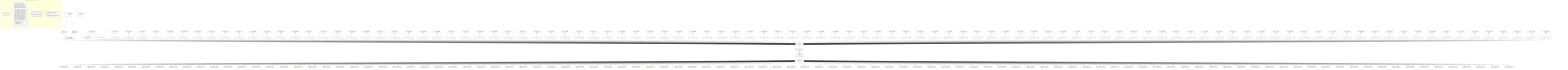 %%{init: {'themeVariables': { 'fontSize': '12px'}}}%%
graph TD
    classDef path fill:#eee,stroke:#000,color:#000
    classDef plan fill:#fff,stroke-width:1px,color:#000
    classDef itemplan fill:#fff,stroke-width:2px,color:#000
    classDef unbatchedplan fill:#dff,stroke-width:1px,color:#000
    classDef sideeffectplan fill:#fcc,stroke-width:2px,color:#000
    classDef bucket fill:#f6f6f6,color:#000,stroke-width:2px,text-align:left

    subgraph "Buckets for queries/v4/json-overflow"
    Bucket0("Bucket 0 (root)"):::bucket
    Bucket1("Bucket 1 (nullableBoundary)<br />Deps: 13, 15, 641, 25, 31, 37, 43, 49, 55, 61, 67, 73, 79, 85, 91, 97, 103, 109, 115, 121, 127, 133, 139, 145, 151, 157, 163, 169, 175, 181, 187, 193, 199, 205, 211, 217, 223, 229, 235, 241, 247, 253, 259, 265, 271, 277, 283, 289, 295, 301, 307, 313, 319, 325, 331, 337, 343, 349, 355, 361, 367, 373, 379, 385, 391, 397, 403, 409, 415, 421, 427, 433, 439, 445, 451, 457, 463, 469, 475, 481, 487, 493, 499, 505, 511, 517, 523, 529, 535, 541, 547, 553, 559, 565, 571, 577, 583, 589, 595, 601, 607, 613, 619, 625, 631, 637<br /><br />ROOT Connectionᐸ9ᐳ[15]<br />1: PgSelect[17]<br />2: PgSelectRows[19]"):::bucket
    Bucket2("Bucket 2 (listItem)<br /><br />ROOT __Item{2}ᐸ19ᐳ[20]"):::bucket
    Bucket3("Bucket 3 (nullableBoundary)<br />Deps: 21<br /><br />ROOT PgSelectSingle{2}ᐸpostᐳ[21]"):::bucket
    end
    Bucket0 --> Bucket1
    Bucket1 --> Bucket2
    Bucket2 --> Bucket3

    %% plan dependencies
    Object13{{"Object[13∈0] ➊<br />ᐸ{pgSettings,withPgClient}ᐳ"}}:::plan
    Access10{{"Access[10∈0] ➊<br />ᐸ2.pgSettingsᐳ"}}:::plan
    Access12{{"Access[12∈0] ➊<br />ᐸ2.withPgClientᐳ"}}:::plan
    Access10 & Access12 --> Object13
    PgFromExpression25{{"PgFromExpression[25∈0] ➊"}}:::plan
    Constant641{{"Constant[641∈0] ➊<br />ᐸ1ᐳ"}}:::plan
    Constant641 --> PgFromExpression25
    PgFromExpression31{{"PgFromExpression[31∈0] ➊"}}:::plan
    Constant642{{"Constant[642∈0] ➊<br />ᐸ2ᐳ"}}:::plan
    Constant642 --> PgFromExpression31
    PgFromExpression37{{"PgFromExpression[37∈0] ➊"}}:::plan
    Constant643{{"Constant[643∈0] ➊<br />ᐸ3ᐳ"}}:::plan
    Constant643 --> PgFromExpression37
    PgFromExpression43{{"PgFromExpression[43∈0] ➊"}}:::plan
    Constant644{{"Constant[644∈0] ➊<br />ᐸ4ᐳ"}}:::plan
    Constant644 --> PgFromExpression43
    PgFromExpression49{{"PgFromExpression[49∈0] ➊"}}:::plan
    Constant645{{"Constant[645∈0] ➊<br />ᐸ5ᐳ"}}:::plan
    Constant645 --> PgFromExpression49
    PgFromExpression55{{"PgFromExpression[55∈0] ➊"}}:::plan
    Constant646{{"Constant[646∈0] ➊<br />ᐸ6ᐳ"}}:::plan
    Constant646 --> PgFromExpression55
    PgFromExpression61{{"PgFromExpression[61∈0] ➊"}}:::plan
    Constant647{{"Constant[647∈0] ➊<br />ᐸ7ᐳ"}}:::plan
    Constant647 --> PgFromExpression61
    PgFromExpression67{{"PgFromExpression[67∈0] ➊"}}:::plan
    Constant648{{"Constant[648∈0] ➊<br />ᐸ8ᐳ"}}:::plan
    Constant648 --> PgFromExpression67
    PgFromExpression73{{"PgFromExpression[73∈0] ➊"}}:::plan
    Constant649{{"Constant[649∈0] ➊<br />ᐸ9ᐳ"}}:::plan
    Constant649 --> PgFromExpression73
    PgFromExpression79{{"PgFromExpression[79∈0] ➊"}}:::plan
    Constant650{{"Constant[650∈0] ➊<br />ᐸ10ᐳ"}}:::plan
    Constant650 --> PgFromExpression79
    PgFromExpression85{{"PgFromExpression[85∈0] ➊"}}:::plan
    Constant651{{"Constant[651∈0] ➊<br />ᐸ11ᐳ"}}:::plan
    Constant651 --> PgFromExpression85
    PgFromExpression91{{"PgFromExpression[91∈0] ➊"}}:::plan
    Constant652{{"Constant[652∈0] ➊<br />ᐸ12ᐳ"}}:::plan
    Constant652 --> PgFromExpression91
    PgFromExpression97{{"PgFromExpression[97∈0] ➊"}}:::plan
    Constant653{{"Constant[653∈0] ➊<br />ᐸ13ᐳ"}}:::plan
    Constant653 --> PgFromExpression97
    PgFromExpression103{{"PgFromExpression[103∈0] ➊"}}:::plan
    Constant654{{"Constant[654∈0] ➊<br />ᐸ14ᐳ"}}:::plan
    Constant654 --> PgFromExpression103
    PgFromExpression109{{"PgFromExpression[109∈0] ➊"}}:::plan
    Constant655{{"Constant[655∈0] ➊<br />ᐸ15ᐳ"}}:::plan
    Constant655 --> PgFromExpression109
    PgFromExpression115{{"PgFromExpression[115∈0] ➊"}}:::plan
    Constant656{{"Constant[656∈0] ➊<br />ᐸ16ᐳ"}}:::plan
    Constant656 --> PgFromExpression115
    PgFromExpression121{{"PgFromExpression[121∈0] ➊"}}:::plan
    Constant657{{"Constant[657∈0] ➊<br />ᐸ17ᐳ"}}:::plan
    Constant657 --> PgFromExpression121
    PgFromExpression127{{"PgFromExpression[127∈0] ➊"}}:::plan
    Constant658{{"Constant[658∈0] ➊<br />ᐸ18ᐳ"}}:::plan
    Constant658 --> PgFromExpression127
    PgFromExpression133{{"PgFromExpression[133∈0] ➊"}}:::plan
    Constant659{{"Constant[659∈0] ➊<br />ᐸ19ᐳ"}}:::plan
    Constant659 --> PgFromExpression133
    PgFromExpression139{{"PgFromExpression[139∈0] ➊"}}:::plan
    Constant660{{"Constant[660∈0] ➊<br />ᐸ20ᐳ"}}:::plan
    Constant660 --> PgFromExpression139
    PgFromExpression145{{"PgFromExpression[145∈0] ➊"}}:::plan
    Constant661{{"Constant[661∈0] ➊<br />ᐸ21ᐳ"}}:::plan
    Constant661 --> PgFromExpression145
    PgFromExpression151{{"PgFromExpression[151∈0] ➊"}}:::plan
    Constant662{{"Constant[662∈0] ➊<br />ᐸ22ᐳ"}}:::plan
    Constant662 --> PgFromExpression151
    PgFromExpression157{{"PgFromExpression[157∈0] ➊"}}:::plan
    Constant663{{"Constant[663∈0] ➊<br />ᐸ23ᐳ"}}:::plan
    Constant663 --> PgFromExpression157
    PgFromExpression163{{"PgFromExpression[163∈0] ➊"}}:::plan
    Constant664{{"Constant[664∈0] ➊<br />ᐸ24ᐳ"}}:::plan
    Constant664 --> PgFromExpression163
    PgFromExpression169{{"PgFromExpression[169∈0] ➊"}}:::plan
    Constant665{{"Constant[665∈0] ➊<br />ᐸ25ᐳ"}}:::plan
    Constant665 --> PgFromExpression169
    PgFromExpression175{{"PgFromExpression[175∈0] ➊"}}:::plan
    Constant666{{"Constant[666∈0] ➊<br />ᐸ26ᐳ"}}:::plan
    Constant666 --> PgFromExpression175
    PgFromExpression181{{"PgFromExpression[181∈0] ➊"}}:::plan
    Constant667{{"Constant[667∈0] ➊<br />ᐸ27ᐳ"}}:::plan
    Constant667 --> PgFromExpression181
    PgFromExpression187{{"PgFromExpression[187∈0] ➊"}}:::plan
    Constant668{{"Constant[668∈0] ➊<br />ᐸ28ᐳ"}}:::plan
    Constant668 --> PgFromExpression187
    PgFromExpression193{{"PgFromExpression[193∈0] ➊"}}:::plan
    Constant669{{"Constant[669∈0] ➊<br />ᐸ29ᐳ"}}:::plan
    Constant669 --> PgFromExpression193
    PgFromExpression199{{"PgFromExpression[199∈0] ➊"}}:::plan
    Constant670{{"Constant[670∈0] ➊<br />ᐸ30ᐳ"}}:::plan
    Constant670 --> PgFromExpression199
    PgFromExpression205{{"PgFromExpression[205∈0] ➊"}}:::plan
    Constant671{{"Constant[671∈0] ➊<br />ᐸ31ᐳ"}}:::plan
    Constant671 --> PgFromExpression205
    PgFromExpression211{{"PgFromExpression[211∈0] ➊"}}:::plan
    Constant672{{"Constant[672∈0] ➊<br />ᐸ32ᐳ"}}:::plan
    Constant672 --> PgFromExpression211
    PgFromExpression217{{"PgFromExpression[217∈0] ➊"}}:::plan
    Constant673{{"Constant[673∈0] ➊<br />ᐸ33ᐳ"}}:::plan
    Constant673 --> PgFromExpression217
    PgFromExpression223{{"PgFromExpression[223∈0] ➊"}}:::plan
    Constant674{{"Constant[674∈0] ➊<br />ᐸ34ᐳ"}}:::plan
    Constant674 --> PgFromExpression223
    PgFromExpression229{{"PgFromExpression[229∈0] ➊"}}:::plan
    Constant675{{"Constant[675∈0] ➊<br />ᐸ35ᐳ"}}:::plan
    Constant675 --> PgFromExpression229
    PgFromExpression235{{"PgFromExpression[235∈0] ➊"}}:::plan
    Constant676{{"Constant[676∈0] ➊<br />ᐸ36ᐳ"}}:::plan
    Constant676 --> PgFromExpression235
    PgFromExpression241{{"PgFromExpression[241∈0] ➊"}}:::plan
    Constant677{{"Constant[677∈0] ➊<br />ᐸ37ᐳ"}}:::plan
    Constant677 --> PgFromExpression241
    PgFromExpression247{{"PgFromExpression[247∈0] ➊"}}:::plan
    Constant678{{"Constant[678∈0] ➊<br />ᐸ38ᐳ"}}:::plan
    Constant678 --> PgFromExpression247
    PgFromExpression253{{"PgFromExpression[253∈0] ➊"}}:::plan
    Constant679{{"Constant[679∈0] ➊<br />ᐸ39ᐳ"}}:::plan
    Constant679 --> PgFromExpression253
    PgFromExpression259{{"PgFromExpression[259∈0] ➊"}}:::plan
    Constant680{{"Constant[680∈0] ➊<br />ᐸ40ᐳ"}}:::plan
    Constant680 --> PgFromExpression259
    PgFromExpression265{{"PgFromExpression[265∈0] ➊"}}:::plan
    Constant681{{"Constant[681∈0] ➊<br />ᐸ41ᐳ"}}:::plan
    Constant681 --> PgFromExpression265
    PgFromExpression271{{"PgFromExpression[271∈0] ➊"}}:::plan
    Constant682{{"Constant[682∈0] ➊<br />ᐸ42ᐳ"}}:::plan
    Constant682 --> PgFromExpression271
    PgFromExpression277{{"PgFromExpression[277∈0] ➊"}}:::plan
    Constant683{{"Constant[683∈0] ➊<br />ᐸ43ᐳ"}}:::plan
    Constant683 --> PgFromExpression277
    PgFromExpression283{{"PgFromExpression[283∈0] ➊"}}:::plan
    Constant684{{"Constant[684∈0] ➊<br />ᐸ44ᐳ"}}:::plan
    Constant684 --> PgFromExpression283
    PgFromExpression289{{"PgFromExpression[289∈0] ➊"}}:::plan
    Constant685{{"Constant[685∈0] ➊<br />ᐸ45ᐳ"}}:::plan
    Constant685 --> PgFromExpression289
    PgFromExpression295{{"PgFromExpression[295∈0] ➊"}}:::plan
    Constant686{{"Constant[686∈0] ➊<br />ᐸ46ᐳ"}}:::plan
    Constant686 --> PgFromExpression295
    PgFromExpression301{{"PgFromExpression[301∈0] ➊"}}:::plan
    Constant687{{"Constant[687∈0] ➊<br />ᐸ47ᐳ"}}:::plan
    Constant687 --> PgFromExpression301
    PgFromExpression307{{"PgFromExpression[307∈0] ➊"}}:::plan
    Constant688{{"Constant[688∈0] ➊<br />ᐸ48ᐳ"}}:::plan
    Constant688 --> PgFromExpression307
    PgFromExpression313{{"PgFromExpression[313∈0] ➊"}}:::plan
    Constant689{{"Constant[689∈0] ➊<br />ᐸ49ᐳ"}}:::plan
    Constant689 --> PgFromExpression313
    PgFromExpression319{{"PgFromExpression[319∈0] ➊"}}:::plan
    Constant690{{"Constant[690∈0] ➊<br />ᐸ50ᐳ"}}:::plan
    Constant690 --> PgFromExpression319
    PgFromExpression325{{"PgFromExpression[325∈0] ➊"}}:::plan
    Constant691{{"Constant[691∈0] ➊<br />ᐸ51ᐳ"}}:::plan
    Constant691 --> PgFromExpression325
    PgFromExpression331{{"PgFromExpression[331∈0] ➊"}}:::plan
    Constant692{{"Constant[692∈0] ➊<br />ᐸ52ᐳ"}}:::plan
    Constant692 --> PgFromExpression331
    PgFromExpression337{{"PgFromExpression[337∈0] ➊"}}:::plan
    Constant693{{"Constant[693∈0] ➊<br />ᐸ53ᐳ"}}:::plan
    Constant693 --> PgFromExpression337
    PgFromExpression343{{"PgFromExpression[343∈0] ➊"}}:::plan
    Constant694{{"Constant[694∈0] ➊<br />ᐸ54ᐳ"}}:::plan
    Constant694 --> PgFromExpression343
    PgFromExpression349{{"PgFromExpression[349∈0] ➊"}}:::plan
    Constant695{{"Constant[695∈0] ➊<br />ᐸ55ᐳ"}}:::plan
    Constant695 --> PgFromExpression349
    PgFromExpression355{{"PgFromExpression[355∈0] ➊"}}:::plan
    Constant696{{"Constant[696∈0] ➊<br />ᐸ56ᐳ"}}:::plan
    Constant696 --> PgFromExpression355
    PgFromExpression361{{"PgFromExpression[361∈0] ➊"}}:::plan
    Constant697{{"Constant[697∈0] ➊<br />ᐸ57ᐳ"}}:::plan
    Constant697 --> PgFromExpression361
    PgFromExpression367{{"PgFromExpression[367∈0] ➊"}}:::plan
    Constant698{{"Constant[698∈0] ➊<br />ᐸ58ᐳ"}}:::plan
    Constant698 --> PgFromExpression367
    PgFromExpression373{{"PgFromExpression[373∈0] ➊"}}:::plan
    Constant699{{"Constant[699∈0] ➊<br />ᐸ59ᐳ"}}:::plan
    Constant699 --> PgFromExpression373
    PgFromExpression379{{"PgFromExpression[379∈0] ➊"}}:::plan
    Constant700{{"Constant[700∈0] ➊<br />ᐸ60ᐳ"}}:::plan
    Constant700 --> PgFromExpression379
    PgFromExpression385{{"PgFromExpression[385∈0] ➊"}}:::plan
    Constant701{{"Constant[701∈0] ➊<br />ᐸ61ᐳ"}}:::plan
    Constant701 --> PgFromExpression385
    PgFromExpression391{{"PgFromExpression[391∈0] ➊"}}:::plan
    Constant702{{"Constant[702∈0] ➊<br />ᐸ62ᐳ"}}:::plan
    Constant702 --> PgFromExpression391
    PgFromExpression397{{"PgFromExpression[397∈0] ➊"}}:::plan
    Constant703{{"Constant[703∈0] ➊<br />ᐸ63ᐳ"}}:::plan
    Constant703 --> PgFromExpression397
    PgFromExpression403{{"PgFromExpression[403∈0] ➊"}}:::plan
    Constant704{{"Constant[704∈0] ➊<br />ᐸ64ᐳ"}}:::plan
    Constant704 --> PgFromExpression403
    PgFromExpression409{{"PgFromExpression[409∈0] ➊"}}:::plan
    Constant705{{"Constant[705∈0] ➊<br />ᐸ65ᐳ"}}:::plan
    Constant705 --> PgFromExpression409
    PgFromExpression415{{"PgFromExpression[415∈0] ➊"}}:::plan
    Constant706{{"Constant[706∈0] ➊<br />ᐸ66ᐳ"}}:::plan
    Constant706 --> PgFromExpression415
    PgFromExpression421{{"PgFromExpression[421∈0] ➊"}}:::plan
    Constant707{{"Constant[707∈0] ➊<br />ᐸ67ᐳ"}}:::plan
    Constant707 --> PgFromExpression421
    PgFromExpression427{{"PgFromExpression[427∈0] ➊"}}:::plan
    Constant708{{"Constant[708∈0] ➊<br />ᐸ68ᐳ"}}:::plan
    Constant708 --> PgFromExpression427
    PgFromExpression433{{"PgFromExpression[433∈0] ➊"}}:::plan
    Constant709{{"Constant[709∈0] ➊<br />ᐸ69ᐳ"}}:::plan
    Constant709 --> PgFromExpression433
    PgFromExpression439{{"PgFromExpression[439∈0] ➊"}}:::plan
    Constant710{{"Constant[710∈0] ➊<br />ᐸ70ᐳ"}}:::plan
    Constant710 --> PgFromExpression439
    PgFromExpression445{{"PgFromExpression[445∈0] ➊"}}:::plan
    Constant711{{"Constant[711∈0] ➊<br />ᐸ71ᐳ"}}:::plan
    Constant711 --> PgFromExpression445
    PgFromExpression451{{"PgFromExpression[451∈0] ➊"}}:::plan
    Constant712{{"Constant[712∈0] ➊<br />ᐸ72ᐳ"}}:::plan
    Constant712 --> PgFromExpression451
    PgFromExpression457{{"PgFromExpression[457∈0] ➊"}}:::plan
    Constant713{{"Constant[713∈0] ➊<br />ᐸ73ᐳ"}}:::plan
    Constant713 --> PgFromExpression457
    PgFromExpression463{{"PgFromExpression[463∈0] ➊"}}:::plan
    Constant714{{"Constant[714∈0] ➊<br />ᐸ74ᐳ"}}:::plan
    Constant714 --> PgFromExpression463
    PgFromExpression469{{"PgFromExpression[469∈0] ➊"}}:::plan
    Constant715{{"Constant[715∈0] ➊<br />ᐸ75ᐳ"}}:::plan
    Constant715 --> PgFromExpression469
    PgFromExpression475{{"PgFromExpression[475∈0] ➊"}}:::plan
    Constant716{{"Constant[716∈0] ➊<br />ᐸ76ᐳ"}}:::plan
    Constant716 --> PgFromExpression475
    PgFromExpression481{{"PgFromExpression[481∈0] ➊"}}:::plan
    Constant717{{"Constant[717∈0] ➊<br />ᐸ77ᐳ"}}:::plan
    Constant717 --> PgFromExpression481
    PgFromExpression487{{"PgFromExpression[487∈0] ➊"}}:::plan
    Constant718{{"Constant[718∈0] ➊<br />ᐸ78ᐳ"}}:::plan
    Constant718 --> PgFromExpression487
    PgFromExpression493{{"PgFromExpression[493∈0] ➊"}}:::plan
    Constant719{{"Constant[719∈0] ➊<br />ᐸ79ᐳ"}}:::plan
    Constant719 --> PgFromExpression493
    PgFromExpression499{{"PgFromExpression[499∈0] ➊"}}:::plan
    Constant720{{"Constant[720∈0] ➊<br />ᐸ80ᐳ"}}:::plan
    Constant720 --> PgFromExpression499
    PgFromExpression505{{"PgFromExpression[505∈0] ➊"}}:::plan
    Constant721{{"Constant[721∈0] ➊<br />ᐸ81ᐳ"}}:::plan
    Constant721 --> PgFromExpression505
    PgFromExpression511{{"PgFromExpression[511∈0] ➊"}}:::plan
    Constant722{{"Constant[722∈0] ➊<br />ᐸ82ᐳ"}}:::plan
    Constant722 --> PgFromExpression511
    PgFromExpression517{{"PgFromExpression[517∈0] ➊"}}:::plan
    Constant723{{"Constant[723∈0] ➊<br />ᐸ83ᐳ"}}:::plan
    Constant723 --> PgFromExpression517
    PgFromExpression523{{"PgFromExpression[523∈0] ➊"}}:::plan
    Constant724{{"Constant[724∈0] ➊<br />ᐸ84ᐳ"}}:::plan
    Constant724 --> PgFromExpression523
    PgFromExpression529{{"PgFromExpression[529∈0] ➊"}}:::plan
    Constant725{{"Constant[725∈0] ➊<br />ᐸ85ᐳ"}}:::plan
    Constant725 --> PgFromExpression529
    PgFromExpression535{{"PgFromExpression[535∈0] ➊"}}:::plan
    Constant726{{"Constant[726∈0] ➊<br />ᐸ86ᐳ"}}:::plan
    Constant726 --> PgFromExpression535
    PgFromExpression541{{"PgFromExpression[541∈0] ➊"}}:::plan
    Constant727{{"Constant[727∈0] ➊<br />ᐸ87ᐳ"}}:::plan
    Constant727 --> PgFromExpression541
    PgFromExpression547{{"PgFromExpression[547∈0] ➊"}}:::plan
    Constant728{{"Constant[728∈0] ➊<br />ᐸ88ᐳ"}}:::plan
    Constant728 --> PgFromExpression547
    PgFromExpression553{{"PgFromExpression[553∈0] ➊"}}:::plan
    Constant729{{"Constant[729∈0] ➊<br />ᐸ89ᐳ"}}:::plan
    Constant729 --> PgFromExpression553
    PgFromExpression559{{"PgFromExpression[559∈0] ➊"}}:::plan
    Constant730{{"Constant[730∈0] ➊<br />ᐸ90ᐳ"}}:::plan
    Constant730 --> PgFromExpression559
    PgFromExpression565{{"PgFromExpression[565∈0] ➊"}}:::plan
    Constant731{{"Constant[731∈0] ➊<br />ᐸ91ᐳ"}}:::plan
    Constant731 --> PgFromExpression565
    PgFromExpression571{{"PgFromExpression[571∈0] ➊"}}:::plan
    Constant732{{"Constant[732∈0] ➊<br />ᐸ92ᐳ"}}:::plan
    Constant732 --> PgFromExpression571
    PgFromExpression577{{"PgFromExpression[577∈0] ➊"}}:::plan
    Constant733{{"Constant[733∈0] ➊<br />ᐸ93ᐳ"}}:::plan
    Constant733 --> PgFromExpression577
    PgFromExpression583{{"PgFromExpression[583∈0] ➊"}}:::plan
    Constant734{{"Constant[734∈0] ➊<br />ᐸ94ᐳ"}}:::plan
    Constant734 --> PgFromExpression583
    PgFromExpression589{{"PgFromExpression[589∈0] ➊"}}:::plan
    Constant735{{"Constant[735∈0] ➊<br />ᐸ95ᐳ"}}:::plan
    Constant735 --> PgFromExpression589
    PgFromExpression595{{"PgFromExpression[595∈0] ➊"}}:::plan
    Constant736{{"Constant[736∈0] ➊<br />ᐸ96ᐳ"}}:::plan
    Constant736 --> PgFromExpression595
    PgFromExpression601{{"PgFromExpression[601∈0] ➊"}}:::plan
    Constant737{{"Constant[737∈0] ➊<br />ᐸ97ᐳ"}}:::plan
    Constant737 --> PgFromExpression601
    PgFromExpression607{{"PgFromExpression[607∈0] ➊"}}:::plan
    Constant738{{"Constant[738∈0] ➊<br />ᐸ98ᐳ"}}:::plan
    Constant738 --> PgFromExpression607
    PgFromExpression613{{"PgFromExpression[613∈0] ➊"}}:::plan
    Constant739{{"Constant[739∈0] ➊<br />ᐸ99ᐳ"}}:::plan
    Constant739 --> PgFromExpression613
    PgFromExpression619{{"PgFromExpression[619∈0] ➊"}}:::plan
    Constant740{{"Constant[740∈0] ➊<br />ᐸ100ᐳ"}}:::plan
    Constant740 --> PgFromExpression619
    PgFromExpression625{{"PgFromExpression[625∈0] ➊"}}:::plan
    Constant741{{"Constant[741∈0] ➊<br />ᐸ101ᐳ"}}:::plan
    Constant741 --> PgFromExpression625
    PgFromExpression631{{"PgFromExpression[631∈0] ➊"}}:::plan
    Constant742{{"Constant[742∈0] ➊<br />ᐸ102ᐳ"}}:::plan
    Constant742 --> PgFromExpression631
    PgFromExpression637{{"PgFromExpression[637∈0] ➊"}}:::plan
    Constant743{{"Constant[743∈0] ➊<br />ᐸ103ᐳ"}}:::plan
    Constant743 --> PgFromExpression637
    __Value2["__Value[2∈0] ➊<br />ᐸcontextᐳ"]:::plan
    __Value2 --> Access10
    __Value2 --> Access12
    Connection15{{"Connection[15∈0] ➊<br />ᐸ9ᐳ"}}:::plan
    Constant641 --> Connection15
    __Value4["__Value[4∈0] ➊<br />ᐸrootValueᐳ"]:::plan
    PgSelect17[["PgSelect[17∈1] ➊<br />ᐸpostᐳ"]]:::plan
    Object13 & Connection15 & Constant641 & PgFromExpression25 & PgFromExpression31 & PgFromExpression37 & PgFromExpression43 & PgFromExpression49 & PgFromExpression55 & PgFromExpression61 & PgFromExpression67 & PgFromExpression73 & PgFromExpression79 & PgFromExpression85 & PgFromExpression91 & PgFromExpression97 & PgFromExpression103 & PgFromExpression109 & PgFromExpression115 & PgFromExpression121 & PgFromExpression127 & PgFromExpression133 & PgFromExpression139 & PgFromExpression145 & PgFromExpression151 & PgFromExpression157 & PgFromExpression163 & PgFromExpression169 & PgFromExpression175 & PgFromExpression181 & PgFromExpression187 & PgFromExpression193 & PgFromExpression199 & PgFromExpression205 & PgFromExpression211 & PgFromExpression217 & PgFromExpression223 & PgFromExpression229 & PgFromExpression235 & PgFromExpression241 & PgFromExpression247 & PgFromExpression253 & PgFromExpression259 & PgFromExpression265 & PgFromExpression271 & PgFromExpression277 & PgFromExpression283 & PgFromExpression289 & PgFromExpression295 & PgFromExpression301 & PgFromExpression307 & PgFromExpression313 & PgFromExpression319 & PgFromExpression325 & PgFromExpression331 & PgFromExpression337 & PgFromExpression343 & PgFromExpression349 & PgFromExpression355 & PgFromExpression361 & PgFromExpression367 & PgFromExpression373 & PgFromExpression379 & PgFromExpression385 & PgFromExpression391 & PgFromExpression397 & PgFromExpression403 & PgFromExpression409 & PgFromExpression415 & PgFromExpression421 & PgFromExpression427 & PgFromExpression433 & PgFromExpression439 & PgFromExpression445 & PgFromExpression451 & PgFromExpression457 & PgFromExpression463 & PgFromExpression469 & PgFromExpression475 & PgFromExpression481 & PgFromExpression487 & PgFromExpression493 & PgFromExpression499 & PgFromExpression505 & PgFromExpression511 & PgFromExpression517 & PgFromExpression523 & PgFromExpression529 & PgFromExpression535 & PgFromExpression541 & PgFromExpression547 & PgFromExpression553 & PgFromExpression559 & PgFromExpression565 & PgFromExpression571 & PgFromExpression577 & PgFromExpression583 & PgFromExpression589 & PgFromExpression595 & PgFromExpression601 & PgFromExpression607 & PgFromExpression613 & PgFromExpression619 & PgFromExpression625 & PgFromExpression631 & PgFromExpression637 --> PgSelect17
    PgSelectRows19[["PgSelectRows[19∈1] ➊"]]:::plan
    PgSelect17 --> PgSelectRows19
    __Item20[/"__Item[20∈2]<br />ᐸ19ᐳ"\]:::itemplan
    PgSelectRows19 ==> __Item20
    PgSelectSingle21{{"PgSelectSingle[21∈2]<br />ᐸpostᐳ"}}:::plan
    __Item20 --> PgSelectSingle21
    PgClassExpression22{{"PgClassExpression[22∈3]<br />ᐸ__post__.”headline”ᐳ"}}:::plan
    PgSelectSingle21 --> PgClassExpression22
    PgClassExpression28{{"PgClassExpression[28∈3]<br />ᐸ(1/0) /* E...ferred! */ᐳ"}}:::plan
    PgSelectSingle21 --> PgClassExpression28
    PgClassExpression34{{"PgClassExpression[34∈3]<br />ᐸ(1/0) /* E...ferred! */ᐳ"}}:::plan
    PgSelectSingle21 --> PgClassExpression34
    PgClassExpression40{{"PgClassExpression[40∈3]<br />ᐸ(1/0) /* E...ferred! */ᐳ"}}:::plan
    PgSelectSingle21 --> PgClassExpression40
    PgClassExpression46{{"PgClassExpression[46∈3]<br />ᐸ(1/0) /* E...ferred! */ᐳ"}}:::plan
    PgSelectSingle21 --> PgClassExpression46
    PgClassExpression52{{"PgClassExpression[52∈3]<br />ᐸ(1/0) /* E...ferred! */ᐳ"}}:::plan
    PgSelectSingle21 --> PgClassExpression52
    PgClassExpression58{{"PgClassExpression[58∈3]<br />ᐸ(1/0) /* E...ferred! */ᐳ"}}:::plan
    PgSelectSingle21 --> PgClassExpression58
    PgClassExpression64{{"PgClassExpression[64∈3]<br />ᐸ(1/0) /* E...ferred! */ᐳ"}}:::plan
    PgSelectSingle21 --> PgClassExpression64
    PgClassExpression70{{"PgClassExpression[70∈3]<br />ᐸ(1/0) /* E...ferred! */ᐳ"}}:::plan
    PgSelectSingle21 --> PgClassExpression70
    PgClassExpression76{{"PgClassExpression[76∈3]<br />ᐸ(1/0) /* E...ferred! */ᐳ"}}:::plan
    PgSelectSingle21 --> PgClassExpression76
    PgClassExpression82{{"PgClassExpression[82∈3]<br />ᐸ(1/0) /* E...ferred! */ᐳ"}}:::plan
    PgSelectSingle21 --> PgClassExpression82
    PgClassExpression88{{"PgClassExpression[88∈3]<br />ᐸ(1/0) /* E...ferred! */ᐳ"}}:::plan
    PgSelectSingle21 --> PgClassExpression88
    PgClassExpression94{{"PgClassExpression[94∈3]<br />ᐸ(1/0) /* E...ferred! */ᐳ"}}:::plan
    PgSelectSingle21 --> PgClassExpression94
    PgClassExpression100{{"PgClassExpression[100∈3]<br />ᐸ(1/0) /* E...ferred! */ᐳ"}}:::plan
    PgSelectSingle21 --> PgClassExpression100
    PgClassExpression106{{"PgClassExpression[106∈3]<br />ᐸ(1/0) /* E...ferred! */ᐳ"}}:::plan
    PgSelectSingle21 --> PgClassExpression106
    PgClassExpression112{{"PgClassExpression[112∈3]<br />ᐸ(1/0) /* E...ferred! */ᐳ"}}:::plan
    PgSelectSingle21 --> PgClassExpression112
    PgClassExpression118{{"PgClassExpression[118∈3]<br />ᐸ(1/0) /* E...ferred! */ᐳ"}}:::plan
    PgSelectSingle21 --> PgClassExpression118
    PgClassExpression124{{"PgClassExpression[124∈3]<br />ᐸ(1/0) /* E...ferred! */ᐳ"}}:::plan
    PgSelectSingle21 --> PgClassExpression124
    PgClassExpression130{{"PgClassExpression[130∈3]<br />ᐸ(1/0) /* E...ferred! */ᐳ"}}:::plan
    PgSelectSingle21 --> PgClassExpression130
    PgClassExpression136{{"PgClassExpression[136∈3]<br />ᐸ(1/0) /* E...ferred! */ᐳ"}}:::plan
    PgSelectSingle21 --> PgClassExpression136
    PgClassExpression142{{"PgClassExpression[142∈3]<br />ᐸ(1/0) /* E...ferred! */ᐳ"}}:::plan
    PgSelectSingle21 --> PgClassExpression142
    PgClassExpression148{{"PgClassExpression[148∈3]<br />ᐸ(1/0) /* E...ferred! */ᐳ"}}:::plan
    PgSelectSingle21 --> PgClassExpression148
    PgClassExpression154{{"PgClassExpression[154∈3]<br />ᐸ(1/0) /* E...ferred! */ᐳ"}}:::plan
    PgSelectSingle21 --> PgClassExpression154
    PgClassExpression160{{"PgClassExpression[160∈3]<br />ᐸ(1/0) /* E...ferred! */ᐳ"}}:::plan
    PgSelectSingle21 --> PgClassExpression160
    PgClassExpression166{{"PgClassExpression[166∈3]<br />ᐸ(1/0) /* E...ferred! */ᐳ"}}:::plan
    PgSelectSingle21 --> PgClassExpression166
    PgClassExpression172{{"PgClassExpression[172∈3]<br />ᐸ(1/0) /* E...ferred! */ᐳ"}}:::plan
    PgSelectSingle21 --> PgClassExpression172
    PgClassExpression178{{"PgClassExpression[178∈3]<br />ᐸ(1/0) /* E...ferred! */ᐳ"}}:::plan
    PgSelectSingle21 --> PgClassExpression178
    PgClassExpression184{{"PgClassExpression[184∈3]<br />ᐸ(1/0) /* E...ferred! */ᐳ"}}:::plan
    PgSelectSingle21 --> PgClassExpression184
    PgClassExpression190{{"PgClassExpression[190∈3]<br />ᐸ(1/0) /* E...ferred! */ᐳ"}}:::plan
    PgSelectSingle21 --> PgClassExpression190
    PgClassExpression196{{"PgClassExpression[196∈3]<br />ᐸ(1/0) /* E...ferred! */ᐳ"}}:::plan
    PgSelectSingle21 --> PgClassExpression196
    PgClassExpression202{{"PgClassExpression[202∈3]<br />ᐸ(1/0) /* E...ferred! */ᐳ"}}:::plan
    PgSelectSingle21 --> PgClassExpression202
    PgClassExpression208{{"PgClassExpression[208∈3]<br />ᐸ(1/0) /* E...ferred! */ᐳ"}}:::plan
    PgSelectSingle21 --> PgClassExpression208
    PgClassExpression214{{"PgClassExpression[214∈3]<br />ᐸ(1/0) /* E...ferred! */ᐳ"}}:::plan
    PgSelectSingle21 --> PgClassExpression214
    PgClassExpression220{{"PgClassExpression[220∈3]<br />ᐸ(1/0) /* E...ferred! */ᐳ"}}:::plan
    PgSelectSingle21 --> PgClassExpression220
    PgClassExpression226{{"PgClassExpression[226∈3]<br />ᐸ(1/0) /* E...ferred! */ᐳ"}}:::plan
    PgSelectSingle21 --> PgClassExpression226
    PgClassExpression232{{"PgClassExpression[232∈3]<br />ᐸ(1/0) /* E...ferred! */ᐳ"}}:::plan
    PgSelectSingle21 --> PgClassExpression232
    PgClassExpression238{{"PgClassExpression[238∈3]<br />ᐸ(1/0) /* E...ferred! */ᐳ"}}:::plan
    PgSelectSingle21 --> PgClassExpression238
    PgClassExpression244{{"PgClassExpression[244∈3]<br />ᐸ(1/0) /* E...ferred! */ᐳ"}}:::plan
    PgSelectSingle21 --> PgClassExpression244
    PgClassExpression250{{"PgClassExpression[250∈3]<br />ᐸ(1/0) /* E...ferred! */ᐳ"}}:::plan
    PgSelectSingle21 --> PgClassExpression250
    PgClassExpression256{{"PgClassExpression[256∈3]<br />ᐸ(1/0) /* E...ferred! */ᐳ"}}:::plan
    PgSelectSingle21 --> PgClassExpression256
    PgClassExpression262{{"PgClassExpression[262∈3]<br />ᐸ(1/0) /* E...ferred! */ᐳ"}}:::plan
    PgSelectSingle21 --> PgClassExpression262
    PgClassExpression268{{"PgClassExpression[268∈3]<br />ᐸ(1/0) /* E...ferred! */ᐳ"}}:::plan
    PgSelectSingle21 --> PgClassExpression268
    PgClassExpression274{{"PgClassExpression[274∈3]<br />ᐸ(1/0) /* E...ferred! */ᐳ"}}:::plan
    PgSelectSingle21 --> PgClassExpression274
    PgClassExpression280{{"PgClassExpression[280∈3]<br />ᐸ(1/0) /* E...ferred! */ᐳ"}}:::plan
    PgSelectSingle21 --> PgClassExpression280
    PgClassExpression286{{"PgClassExpression[286∈3]<br />ᐸ(1/0) /* E...ferred! */ᐳ"}}:::plan
    PgSelectSingle21 --> PgClassExpression286
    PgClassExpression292{{"PgClassExpression[292∈3]<br />ᐸ(1/0) /* E...ferred! */ᐳ"}}:::plan
    PgSelectSingle21 --> PgClassExpression292
    PgClassExpression298{{"PgClassExpression[298∈3]<br />ᐸ(1/0) /* E...ferred! */ᐳ"}}:::plan
    PgSelectSingle21 --> PgClassExpression298
    PgClassExpression304{{"PgClassExpression[304∈3]<br />ᐸ(1/0) /* E...ferred! */ᐳ"}}:::plan
    PgSelectSingle21 --> PgClassExpression304
    PgClassExpression310{{"PgClassExpression[310∈3]<br />ᐸ(1/0) /* E...ferred! */ᐳ"}}:::plan
    PgSelectSingle21 --> PgClassExpression310
    PgClassExpression316{{"PgClassExpression[316∈3]<br />ᐸ(1/0) /* E...ferred! */ᐳ"}}:::plan
    PgSelectSingle21 --> PgClassExpression316
    PgClassExpression322{{"PgClassExpression[322∈3]<br />ᐸ(1/0) /* E...ferred! */ᐳ"}}:::plan
    PgSelectSingle21 --> PgClassExpression322
    PgClassExpression328{{"PgClassExpression[328∈3]<br />ᐸ(1/0) /* E...ferred! */ᐳ"}}:::plan
    PgSelectSingle21 --> PgClassExpression328
    PgClassExpression334{{"PgClassExpression[334∈3]<br />ᐸ(1/0) /* E...ferred! */ᐳ"}}:::plan
    PgSelectSingle21 --> PgClassExpression334
    PgClassExpression340{{"PgClassExpression[340∈3]<br />ᐸ(1/0) /* E...ferred! */ᐳ"}}:::plan
    PgSelectSingle21 --> PgClassExpression340
    PgClassExpression346{{"PgClassExpression[346∈3]<br />ᐸ(1/0) /* E...ferred! */ᐳ"}}:::plan
    PgSelectSingle21 --> PgClassExpression346
    PgClassExpression352{{"PgClassExpression[352∈3]<br />ᐸ(1/0) /* E...ferred! */ᐳ"}}:::plan
    PgSelectSingle21 --> PgClassExpression352
    PgClassExpression358{{"PgClassExpression[358∈3]<br />ᐸ(1/0) /* E...ferred! */ᐳ"}}:::plan
    PgSelectSingle21 --> PgClassExpression358
    PgClassExpression364{{"PgClassExpression[364∈3]<br />ᐸ(1/0) /* E...ferred! */ᐳ"}}:::plan
    PgSelectSingle21 --> PgClassExpression364
    PgClassExpression370{{"PgClassExpression[370∈3]<br />ᐸ(1/0) /* E...ferred! */ᐳ"}}:::plan
    PgSelectSingle21 --> PgClassExpression370
    PgClassExpression376{{"PgClassExpression[376∈3]<br />ᐸ(1/0) /* E...ferred! */ᐳ"}}:::plan
    PgSelectSingle21 --> PgClassExpression376
    PgClassExpression382{{"PgClassExpression[382∈3]<br />ᐸ(1/0) /* E...ferred! */ᐳ"}}:::plan
    PgSelectSingle21 --> PgClassExpression382
    PgClassExpression388{{"PgClassExpression[388∈3]<br />ᐸ(1/0) /* E...ferred! */ᐳ"}}:::plan
    PgSelectSingle21 --> PgClassExpression388
    PgClassExpression394{{"PgClassExpression[394∈3]<br />ᐸ(1/0) /* E...ferred! */ᐳ"}}:::plan
    PgSelectSingle21 --> PgClassExpression394
    PgClassExpression400{{"PgClassExpression[400∈3]<br />ᐸ(1/0) /* E...ferred! */ᐳ"}}:::plan
    PgSelectSingle21 --> PgClassExpression400
    PgClassExpression406{{"PgClassExpression[406∈3]<br />ᐸ(1/0) /* E...ferred! */ᐳ"}}:::plan
    PgSelectSingle21 --> PgClassExpression406
    PgClassExpression412{{"PgClassExpression[412∈3]<br />ᐸ(1/0) /* E...ferred! */ᐳ"}}:::plan
    PgSelectSingle21 --> PgClassExpression412
    PgClassExpression418{{"PgClassExpression[418∈3]<br />ᐸ(1/0) /* E...ferred! */ᐳ"}}:::plan
    PgSelectSingle21 --> PgClassExpression418
    PgClassExpression424{{"PgClassExpression[424∈3]<br />ᐸ(1/0) /* E...ferred! */ᐳ"}}:::plan
    PgSelectSingle21 --> PgClassExpression424
    PgClassExpression430{{"PgClassExpression[430∈3]<br />ᐸ(1/0) /* E...ferred! */ᐳ"}}:::plan
    PgSelectSingle21 --> PgClassExpression430
    PgClassExpression436{{"PgClassExpression[436∈3]<br />ᐸ(1/0) /* E...ferred! */ᐳ"}}:::plan
    PgSelectSingle21 --> PgClassExpression436
    PgClassExpression442{{"PgClassExpression[442∈3]<br />ᐸ(1/0) /* E...ferred! */ᐳ"}}:::plan
    PgSelectSingle21 --> PgClassExpression442
    PgClassExpression448{{"PgClassExpression[448∈3]<br />ᐸ(1/0) /* E...ferred! */ᐳ"}}:::plan
    PgSelectSingle21 --> PgClassExpression448
    PgClassExpression454{{"PgClassExpression[454∈3]<br />ᐸ(1/0) /* E...ferred! */ᐳ"}}:::plan
    PgSelectSingle21 --> PgClassExpression454
    PgClassExpression460{{"PgClassExpression[460∈3]<br />ᐸ(1/0) /* E...ferred! */ᐳ"}}:::plan
    PgSelectSingle21 --> PgClassExpression460
    PgClassExpression466{{"PgClassExpression[466∈3]<br />ᐸ(1/0) /* E...ferred! */ᐳ"}}:::plan
    PgSelectSingle21 --> PgClassExpression466
    PgClassExpression472{{"PgClassExpression[472∈3]<br />ᐸ(1/0) /* E...ferred! */ᐳ"}}:::plan
    PgSelectSingle21 --> PgClassExpression472
    PgClassExpression478{{"PgClassExpression[478∈3]<br />ᐸ(1/0) /* E...ferred! */ᐳ"}}:::plan
    PgSelectSingle21 --> PgClassExpression478
    PgClassExpression484{{"PgClassExpression[484∈3]<br />ᐸ(1/0) /* E...ferred! */ᐳ"}}:::plan
    PgSelectSingle21 --> PgClassExpression484
    PgClassExpression490{{"PgClassExpression[490∈3]<br />ᐸ(1/0) /* E...ferred! */ᐳ"}}:::plan
    PgSelectSingle21 --> PgClassExpression490
    PgClassExpression496{{"PgClassExpression[496∈3]<br />ᐸ(1/0) /* E...ferred! */ᐳ"}}:::plan
    PgSelectSingle21 --> PgClassExpression496
    PgClassExpression502{{"PgClassExpression[502∈3]<br />ᐸ(1/0) /* E...ferred! */ᐳ"}}:::plan
    PgSelectSingle21 --> PgClassExpression502
    PgClassExpression508{{"PgClassExpression[508∈3]<br />ᐸ(1/0) /* E...ferred! */ᐳ"}}:::plan
    PgSelectSingle21 --> PgClassExpression508
    PgClassExpression514{{"PgClassExpression[514∈3]<br />ᐸ(1/0) /* E...ferred! */ᐳ"}}:::plan
    PgSelectSingle21 --> PgClassExpression514
    PgClassExpression520{{"PgClassExpression[520∈3]<br />ᐸ(1/0) /* E...ferred! */ᐳ"}}:::plan
    PgSelectSingle21 --> PgClassExpression520
    PgClassExpression526{{"PgClassExpression[526∈3]<br />ᐸ(1/0) /* E...ferred! */ᐳ"}}:::plan
    PgSelectSingle21 --> PgClassExpression526
    PgClassExpression532{{"PgClassExpression[532∈3]<br />ᐸ(1/0) /* E...ferred! */ᐳ"}}:::plan
    PgSelectSingle21 --> PgClassExpression532
    PgClassExpression538{{"PgClassExpression[538∈3]<br />ᐸ(1/0) /* E...ferred! */ᐳ"}}:::plan
    PgSelectSingle21 --> PgClassExpression538
    PgClassExpression544{{"PgClassExpression[544∈3]<br />ᐸ(1/0) /* E...ferred! */ᐳ"}}:::plan
    PgSelectSingle21 --> PgClassExpression544
    PgClassExpression550{{"PgClassExpression[550∈3]<br />ᐸ(1/0) /* E...ferred! */ᐳ"}}:::plan
    PgSelectSingle21 --> PgClassExpression550
    PgClassExpression556{{"PgClassExpression[556∈3]<br />ᐸ(1/0) /* E...ferred! */ᐳ"}}:::plan
    PgSelectSingle21 --> PgClassExpression556
    PgClassExpression562{{"PgClassExpression[562∈3]<br />ᐸ(1/0) /* E...ferred! */ᐳ"}}:::plan
    PgSelectSingle21 --> PgClassExpression562
    PgClassExpression568{{"PgClassExpression[568∈3]<br />ᐸ(1/0) /* E...ferred! */ᐳ"}}:::plan
    PgSelectSingle21 --> PgClassExpression568
    PgClassExpression574{{"PgClassExpression[574∈3]<br />ᐸ(1/0) /* E...ferred! */ᐳ"}}:::plan
    PgSelectSingle21 --> PgClassExpression574
    PgClassExpression580{{"PgClassExpression[580∈3]<br />ᐸ(1/0) /* E...ferred! */ᐳ"}}:::plan
    PgSelectSingle21 --> PgClassExpression580
    PgClassExpression586{{"PgClassExpression[586∈3]<br />ᐸ(1/0) /* E...ferred! */ᐳ"}}:::plan
    PgSelectSingle21 --> PgClassExpression586
    PgClassExpression592{{"PgClassExpression[592∈3]<br />ᐸ(1/0) /* E...ferred! */ᐳ"}}:::plan
    PgSelectSingle21 --> PgClassExpression592
    PgClassExpression598{{"PgClassExpression[598∈3]<br />ᐸ(1/0) /* E...ferred! */ᐳ"}}:::plan
    PgSelectSingle21 --> PgClassExpression598
    PgClassExpression604{{"PgClassExpression[604∈3]<br />ᐸ(1/0) /* E...ferred! */ᐳ"}}:::plan
    PgSelectSingle21 --> PgClassExpression604
    PgClassExpression610{{"PgClassExpression[610∈3]<br />ᐸ(1/0) /* E...ferred! */ᐳ"}}:::plan
    PgSelectSingle21 --> PgClassExpression610
    PgClassExpression616{{"PgClassExpression[616∈3]<br />ᐸ(1/0) /* E...ferred! */ᐳ"}}:::plan
    PgSelectSingle21 --> PgClassExpression616
    PgClassExpression622{{"PgClassExpression[622∈3]<br />ᐸ(1/0) /* E...ferred! */ᐳ"}}:::plan
    PgSelectSingle21 --> PgClassExpression622
    PgClassExpression628{{"PgClassExpression[628∈3]<br />ᐸ(1/0) /* E...ferred! */ᐳ"}}:::plan
    PgSelectSingle21 --> PgClassExpression628
    PgClassExpression634{{"PgClassExpression[634∈3]<br />ᐸ(1/0) /* E...ferred! */ᐳ"}}:::plan
    PgSelectSingle21 --> PgClassExpression634
    PgClassExpression640{{"PgClassExpression[640∈3]<br />ᐸ(1/0) /* E...ferred! */ᐳ"}}:::plan
    PgSelectSingle21 --> PgClassExpression640

    %% define steps
    classDef bucket0 stroke:#696969
    class Bucket0,__Value2,__Value4,Access10,Access12,Object13,Connection15,PgFromExpression25,PgFromExpression31,PgFromExpression37,PgFromExpression43,PgFromExpression49,PgFromExpression55,PgFromExpression61,PgFromExpression67,PgFromExpression73,PgFromExpression79,PgFromExpression85,PgFromExpression91,PgFromExpression97,PgFromExpression103,PgFromExpression109,PgFromExpression115,PgFromExpression121,PgFromExpression127,PgFromExpression133,PgFromExpression139,PgFromExpression145,PgFromExpression151,PgFromExpression157,PgFromExpression163,PgFromExpression169,PgFromExpression175,PgFromExpression181,PgFromExpression187,PgFromExpression193,PgFromExpression199,PgFromExpression205,PgFromExpression211,PgFromExpression217,PgFromExpression223,PgFromExpression229,PgFromExpression235,PgFromExpression241,PgFromExpression247,PgFromExpression253,PgFromExpression259,PgFromExpression265,PgFromExpression271,PgFromExpression277,PgFromExpression283,PgFromExpression289,PgFromExpression295,PgFromExpression301,PgFromExpression307,PgFromExpression313,PgFromExpression319,PgFromExpression325,PgFromExpression331,PgFromExpression337,PgFromExpression343,PgFromExpression349,PgFromExpression355,PgFromExpression361,PgFromExpression367,PgFromExpression373,PgFromExpression379,PgFromExpression385,PgFromExpression391,PgFromExpression397,PgFromExpression403,PgFromExpression409,PgFromExpression415,PgFromExpression421,PgFromExpression427,PgFromExpression433,PgFromExpression439,PgFromExpression445,PgFromExpression451,PgFromExpression457,PgFromExpression463,PgFromExpression469,PgFromExpression475,PgFromExpression481,PgFromExpression487,PgFromExpression493,PgFromExpression499,PgFromExpression505,PgFromExpression511,PgFromExpression517,PgFromExpression523,PgFromExpression529,PgFromExpression535,PgFromExpression541,PgFromExpression547,PgFromExpression553,PgFromExpression559,PgFromExpression565,PgFromExpression571,PgFromExpression577,PgFromExpression583,PgFromExpression589,PgFromExpression595,PgFromExpression601,PgFromExpression607,PgFromExpression613,PgFromExpression619,PgFromExpression625,PgFromExpression631,PgFromExpression637,Constant641,Constant642,Constant643,Constant644,Constant645,Constant646,Constant647,Constant648,Constant649,Constant650,Constant651,Constant652,Constant653,Constant654,Constant655,Constant656,Constant657,Constant658,Constant659,Constant660,Constant661,Constant662,Constant663,Constant664,Constant665,Constant666,Constant667,Constant668,Constant669,Constant670,Constant671,Constant672,Constant673,Constant674,Constant675,Constant676,Constant677,Constant678,Constant679,Constant680,Constant681,Constant682,Constant683,Constant684,Constant685,Constant686,Constant687,Constant688,Constant689,Constant690,Constant691,Constant692,Constant693,Constant694,Constant695,Constant696,Constant697,Constant698,Constant699,Constant700,Constant701,Constant702,Constant703,Constant704,Constant705,Constant706,Constant707,Constant708,Constant709,Constant710,Constant711,Constant712,Constant713,Constant714,Constant715,Constant716,Constant717,Constant718,Constant719,Constant720,Constant721,Constant722,Constant723,Constant724,Constant725,Constant726,Constant727,Constant728,Constant729,Constant730,Constant731,Constant732,Constant733,Constant734,Constant735,Constant736,Constant737,Constant738,Constant739,Constant740,Constant741,Constant742,Constant743 bucket0
    classDef bucket1 stroke:#00bfff
    class Bucket1,PgSelect17,PgSelectRows19 bucket1
    classDef bucket2 stroke:#7f007f
    class Bucket2,__Item20,PgSelectSingle21 bucket2
    classDef bucket3 stroke:#ffa500
    class Bucket3,PgClassExpression22,PgClassExpression28,PgClassExpression34,PgClassExpression40,PgClassExpression46,PgClassExpression52,PgClassExpression58,PgClassExpression64,PgClassExpression70,PgClassExpression76,PgClassExpression82,PgClassExpression88,PgClassExpression94,PgClassExpression100,PgClassExpression106,PgClassExpression112,PgClassExpression118,PgClassExpression124,PgClassExpression130,PgClassExpression136,PgClassExpression142,PgClassExpression148,PgClassExpression154,PgClassExpression160,PgClassExpression166,PgClassExpression172,PgClassExpression178,PgClassExpression184,PgClassExpression190,PgClassExpression196,PgClassExpression202,PgClassExpression208,PgClassExpression214,PgClassExpression220,PgClassExpression226,PgClassExpression232,PgClassExpression238,PgClassExpression244,PgClassExpression250,PgClassExpression256,PgClassExpression262,PgClassExpression268,PgClassExpression274,PgClassExpression280,PgClassExpression286,PgClassExpression292,PgClassExpression298,PgClassExpression304,PgClassExpression310,PgClassExpression316,PgClassExpression322,PgClassExpression328,PgClassExpression334,PgClassExpression340,PgClassExpression346,PgClassExpression352,PgClassExpression358,PgClassExpression364,PgClassExpression370,PgClassExpression376,PgClassExpression382,PgClassExpression388,PgClassExpression394,PgClassExpression400,PgClassExpression406,PgClassExpression412,PgClassExpression418,PgClassExpression424,PgClassExpression430,PgClassExpression436,PgClassExpression442,PgClassExpression448,PgClassExpression454,PgClassExpression460,PgClassExpression466,PgClassExpression472,PgClassExpression478,PgClassExpression484,PgClassExpression490,PgClassExpression496,PgClassExpression502,PgClassExpression508,PgClassExpression514,PgClassExpression520,PgClassExpression526,PgClassExpression532,PgClassExpression538,PgClassExpression544,PgClassExpression550,PgClassExpression556,PgClassExpression562,PgClassExpression568,PgClassExpression574,PgClassExpression580,PgClassExpression586,PgClassExpression592,PgClassExpression598,PgClassExpression604,PgClassExpression610,PgClassExpression616,PgClassExpression622,PgClassExpression628,PgClassExpression634,PgClassExpression640 bucket3